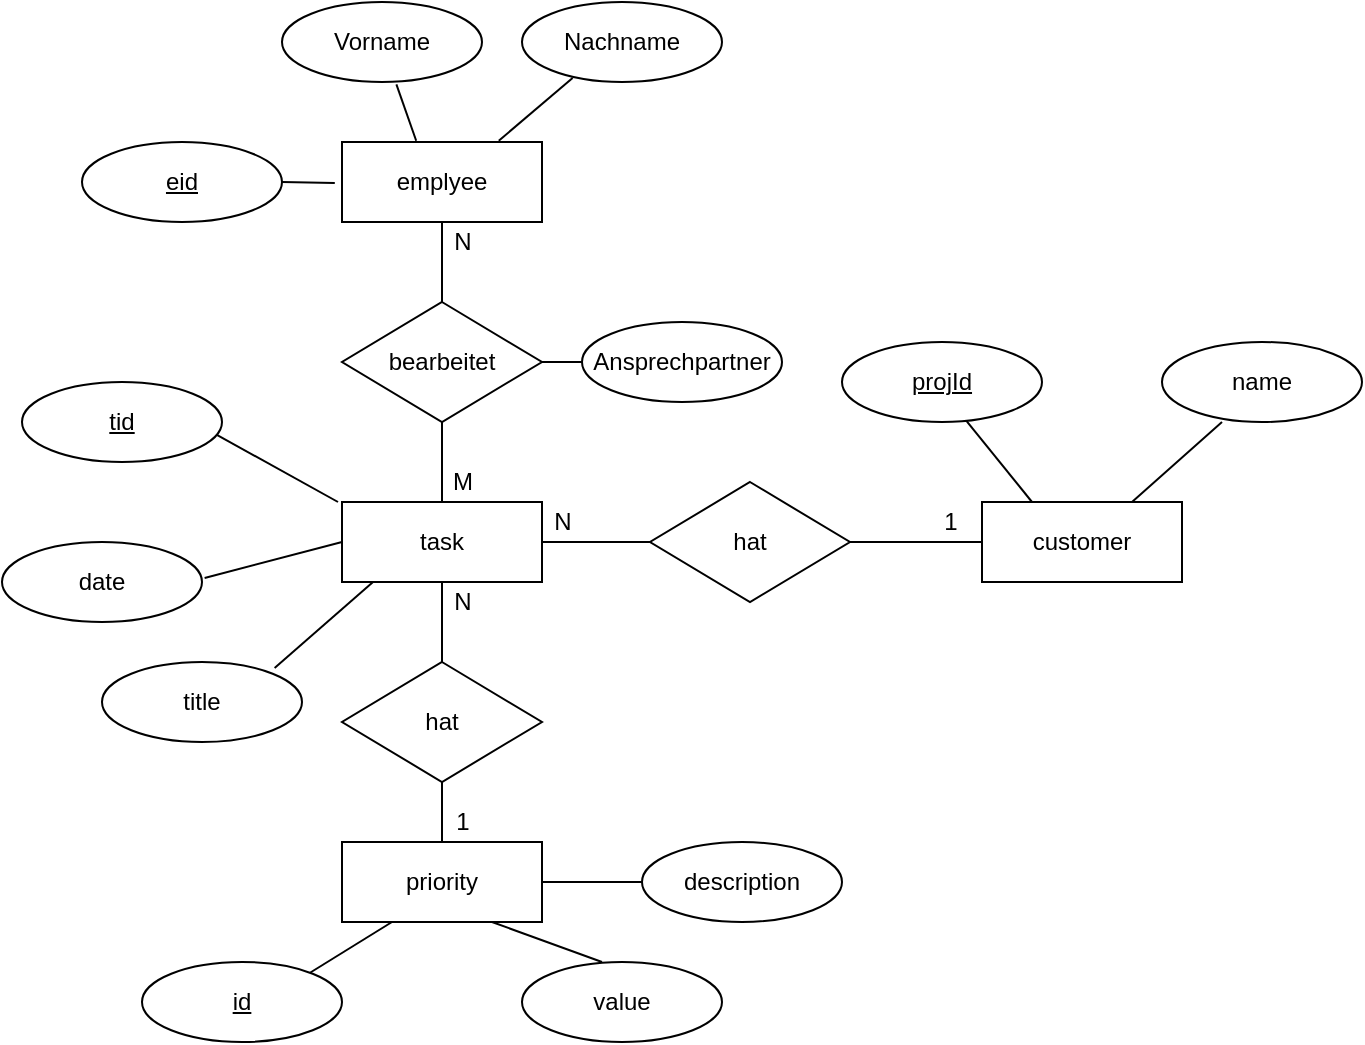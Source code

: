 <mxfile version="13.6.5">
    <diagram id="6hGFLwfOUW9BJ-s0fimq" name="Page-1">
        <mxGraphModel dx="1103" dy="494" grid="1" gridSize="10" guides="0" tooltips="1" connect="0" arrows="0" fold="1" page="1" pageScale="1" pageWidth="827" pageHeight="1169" math="0" shadow="0">
            <root>
                <mxCell id="0"/>
                <mxCell id="1" parent="0"/>
                <mxCell id="4" style="rounded=0;orthogonalLoop=1;jettySize=auto;html=1;entryX=0.972;entryY=0.658;entryDx=0;entryDy=0;endArrow=none;endFill=0;entryPerimeter=0;" parent="1" edge="1" target="35">
                    <mxGeometry relative="1" as="geometry">
                        <mxPoint x="200" y="500" as="targetPoint"/>
                        <mxPoint x="248" y="540" as="sourcePoint"/>
                    </mxGeometry>
                </mxCell>
                <mxCell id="6" style="edgeStyle=none;rounded=0;orthogonalLoop=1;jettySize=auto;html=1;entryX=0.863;entryY=0.075;entryDx=0;entryDy=0;entryPerimeter=0;endArrow=none;endFill=0;exitX=0.188;exitY=0.929;exitDx=0;exitDy=0;exitPerimeter=0;" parent="1" source="3" edge="1" target="34">
                    <mxGeometry relative="1" as="geometry">
                        <mxPoint x="314.8" y="499.32" as="targetPoint"/>
                        <mxPoint x="267" y="586" as="sourcePoint"/>
                    </mxGeometry>
                </mxCell>
                <mxCell id="3" value="task" style="whiteSpace=wrap;html=1;align=center;" parent="1" vertex="1">
                    <mxGeometry x="250" y="540" width="100" height="40" as="geometry"/>
                </mxCell>
                <mxCell id="8" style="edgeStyle=none;rounded=0;orthogonalLoop=1;jettySize=auto;html=1;exitX=0;exitY=0.5;exitDx=0;exitDy=0;entryX=1;entryY=0.5;entryDx=0;entryDy=0;endArrow=none;endFill=0;" parent="1" source="7" target="3" edge="1">
                    <mxGeometry relative="1" as="geometry"/>
                </mxCell>
                <mxCell id="11" style="edgeStyle=none;rounded=0;orthogonalLoop=1;jettySize=auto;html=1;exitX=1;exitY=0.5;exitDx=0;exitDy=0;entryX=0;entryY=0.5;entryDx=0;entryDy=0;endArrow=none;endFill=0;" parent="1" source="7" target="10" edge="1">
                    <mxGeometry relative="1" as="geometry"/>
                </mxCell>
                <mxCell id="7" value="hat" style="shape=rhombus;perimeter=rhombusPerimeter;whiteSpace=wrap;html=1;align=center;" parent="1" vertex="1">
                    <mxGeometry x="404" y="530" width="100" height="60" as="geometry"/>
                </mxCell>
                <mxCell id="9" value="priority" style="whiteSpace=wrap;html=1;align=center;" parent="1" vertex="1">
                    <mxGeometry x="250" y="710" width="100" height="40" as="geometry"/>
                </mxCell>
                <mxCell id="13" style="edgeStyle=none;rounded=0;orthogonalLoop=1;jettySize=auto;html=1;exitX=0.25;exitY=0;exitDx=0;exitDy=0;entryX=0.575;entryY=0.963;entryDx=0;entryDy=0;entryPerimeter=0;endArrow=none;endFill=0;" parent="1" source="10" edge="1">
                    <mxGeometry relative="1" as="geometry">
                        <mxPoint x="561.5" y="498.52" as="targetPoint"/>
                    </mxGeometry>
                </mxCell>
                <mxCell id="15" style="edgeStyle=none;rounded=0;orthogonalLoop=1;jettySize=auto;html=1;exitX=0.75;exitY=0;exitDx=0;exitDy=0;entryX=0.3;entryY=1;entryDx=0;entryDy=0;entryPerimeter=0;endArrow=none;endFill=0;" parent="1" source="10" edge="1">
                    <mxGeometry relative="1" as="geometry">
                        <mxPoint x="690" y="500" as="targetPoint"/>
                    </mxGeometry>
                </mxCell>
                <mxCell id="10" value="customer" style="whiteSpace=wrap;html=1;align=center;" parent="1" vertex="1">
                    <mxGeometry x="570" y="540" width="100" height="40" as="geometry"/>
                </mxCell>
                <mxCell id="18" style="edgeStyle=none;rounded=0;orthogonalLoop=1;jettySize=auto;html=1;exitX=0.5;exitY=0;exitDx=0;exitDy=0;entryX=0.5;entryY=1;entryDx=0;entryDy=0;endArrow=none;endFill=0;" parent="1" source="31" target="3" edge="1">
                    <mxGeometry relative="1" as="geometry"/>
                </mxCell>
                <mxCell id="19" style="edgeStyle=none;rounded=0;orthogonalLoop=1;jettySize=auto;html=1;exitX=0.5;exitY=1;exitDx=0;exitDy=0;entryX=0.5;entryY=0;entryDx=0;entryDy=0;endArrow=none;endFill=0;" parent="1" source="17" target="9" edge="1">
                    <mxGeometry relative="1" as="geometry"/>
                </mxCell>
                <mxCell id="17" value="hat" style="shape=rhombus;perimeter=rhombusPerimeter;whiteSpace=wrap;html=1;align=center;" parent="1" vertex="1">
                    <mxGeometry x="250" y="620" width="100" height="60" as="geometry"/>
                </mxCell>
                <mxCell id="21" style="edgeStyle=none;rounded=0;orthogonalLoop=1;jettySize=auto;html=1;exitX=0.83;exitY=0.15;exitDx=0;exitDy=0;entryX=0.25;entryY=1;entryDx=0;entryDy=0;endArrow=none;endFill=0;exitPerimeter=0;" parent="1" source="39" target="9" edge="1">
                    <mxGeometry relative="1" as="geometry">
                        <mxPoint x="230" y="770" as="sourcePoint"/>
                    </mxGeometry>
                </mxCell>
                <mxCell id="24" style="edgeStyle=none;rounded=0;orthogonalLoop=1;jettySize=auto;html=1;exitX=0;exitY=0.5;exitDx=0;exitDy=0;entryX=1;entryY=0.5;entryDx=0;entryDy=0;endArrow=none;endFill=0;" parent="1" target="9" edge="1">
                    <mxGeometry relative="1" as="geometry">
                        <mxPoint x="404" y="730" as="sourcePoint"/>
                    </mxGeometry>
                </mxCell>
                <mxCell id="25" style="edgeStyle=none;rounded=0;orthogonalLoop=1;jettySize=auto;html=1;exitX=0.5;exitY=0;exitDx=0;exitDy=0;entryX=0.75;entryY=1;entryDx=0;entryDy=0;endArrow=none;endFill=0;" parent="1" target="9" edge="1">
                    <mxGeometry relative="1" as="geometry">
                        <mxPoint x="380" y="770" as="sourcePoint"/>
                    </mxGeometry>
                </mxCell>
                <mxCell id="27" style="edgeStyle=none;rounded=0;orthogonalLoop=1;jettySize=auto;html=1;exitX=1.013;exitY=0.45;exitDx=0;exitDy=0;entryX=0;entryY=0.5;entryDx=0;entryDy=0;endArrow=none;endFill=0;exitPerimeter=0;" parent="1" target="3" edge="1" source="36">
                    <mxGeometry relative="1" as="geometry">
                        <mxPoint x="210" y="560" as="sourcePoint"/>
                    </mxGeometry>
                </mxCell>
                <mxCell id="28" value="1" style="text;html=1;resizable=0;autosize=1;align=center;verticalAlign=middle;points=[];fillColor=none;strokeColor=none;rounded=0;" parent="1" vertex="1">
                    <mxGeometry x="544" y="540" width="20" height="20" as="geometry"/>
                </mxCell>
                <mxCell id="29" value="N" style="text;html=1;resizable=0;autosize=1;align=center;verticalAlign=middle;points=[];fillColor=none;strokeColor=none;rounded=0;" parent="1" vertex="1">
                    <mxGeometry x="350" y="540" width="20" height="20" as="geometry"/>
                </mxCell>
                <mxCell id="30" value="1" style="text;html=1;resizable=0;autosize=1;align=center;verticalAlign=middle;points=[];fillColor=none;strokeColor=none;rounded=0;" parent="1" vertex="1">
                    <mxGeometry x="300" y="690" width="20" height="20" as="geometry"/>
                </mxCell>
                <mxCell id="31" value="N" style="text;html=1;resizable=0;autosize=1;align=center;verticalAlign=middle;points=[];fillColor=none;strokeColor=none;rounded=0;" parent="1" vertex="1">
                    <mxGeometry x="300" y="580" width="20" height="20" as="geometry"/>
                </mxCell>
                <mxCell id="32" style="edgeStyle=none;rounded=0;orthogonalLoop=1;jettySize=auto;html=1;exitX=0.5;exitY=0;exitDx=0;exitDy=0;endArrow=none;endFill=0;" parent="1" source="17" edge="1">
                    <mxGeometry relative="1" as="geometry">
                        <mxPoint x="300" y="600" as="sourcePoint"/>
                        <mxPoint x="300" y="580" as="targetPoint"/>
                    </mxGeometry>
                </mxCell>
                <mxCell id="34" value="title" style="ellipse;whiteSpace=wrap;html=1;align=center;" parent="1" vertex="1">
                    <mxGeometry x="130" y="620" width="100" height="40" as="geometry"/>
                </mxCell>
                <mxCell id="35" value="&lt;u&gt;tid&lt;/u&gt;" style="ellipse;whiteSpace=wrap;html=1;align=center;" parent="1" vertex="1">
                    <mxGeometry x="90" y="480" width="100" height="40" as="geometry"/>
                </mxCell>
                <mxCell id="36" value="date" style="ellipse;whiteSpace=wrap;html=1;align=center;" parent="1" vertex="1">
                    <mxGeometry x="80" y="560" width="100" height="40" as="geometry"/>
                </mxCell>
                <mxCell id="37" value="&lt;u&gt;projId&lt;/u&gt;" style="ellipse;whiteSpace=wrap;html=1;align=center;" parent="1" vertex="1">
                    <mxGeometry x="500" y="460" width="100" height="40" as="geometry"/>
                </mxCell>
                <mxCell id="38" value="name" style="ellipse;whiteSpace=wrap;html=1;align=center;" parent="1" vertex="1">
                    <mxGeometry x="660" y="460" width="100" height="40" as="geometry"/>
                </mxCell>
                <mxCell id="39" value="&lt;u&gt;id&lt;/u&gt;" style="ellipse;whiteSpace=wrap;html=1;align=center;" parent="1" vertex="1">
                    <mxGeometry x="150" y="770" width="100" height="40" as="geometry"/>
                </mxCell>
                <mxCell id="40" value="value" style="ellipse;whiteSpace=wrap;html=1;align=center;" parent="1" vertex="1">
                    <mxGeometry x="340" y="770" width="100" height="40" as="geometry"/>
                </mxCell>
                <mxCell id="41" value="description" style="ellipse;whiteSpace=wrap;html=1;align=center;" parent="1" vertex="1">
                    <mxGeometry x="400" y="710" width="100" height="40" as="geometry"/>
                </mxCell>
                <mxCell id="43" value="emplyee" style="whiteSpace=wrap;html=1;align=center;" vertex="1" parent="1">
                    <mxGeometry x="250" y="360" width="100" height="40" as="geometry"/>
                </mxCell>
                <mxCell id="44" value="bearbeitet" style="shape=rhombus;perimeter=rhombusPerimeter;whiteSpace=wrap;html=1;align=center;" vertex="1" parent="1">
                    <mxGeometry x="250" y="440" width="100" height="60" as="geometry"/>
                </mxCell>
                <mxCell id="45" style="edgeStyle=none;rounded=0;orthogonalLoop=1;jettySize=auto;html=1;exitX=0.5;exitY=0;exitDx=0;exitDy=0;endArrow=none;endFill=0;" edge="1" parent="1">
                    <mxGeometry relative="1" as="geometry">
                        <mxPoint x="300" y="440" as="sourcePoint"/>
                        <mxPoint x="300" y="400" as="targetPoint"/>
                    </mxGeometry>
                </mxCell>
                <mxCell id="46" style="edgeStyle=none;rounded=0;orthogonalLoop=1;jettySize=auto;html=1;exitX=0.5;exitY=0;exitDx=0;exitDy=0;endArrow=none;endFill=0;" edge="1" parent="1">
                    <mxGeometry relative="1" as="geometry">
                        <mxPoint x="300" y="540" as="sourcePoint"/>
                        <mxPoint x="300" y="500" as="targetPoint"/>
                    </mxGeometry>
                </mxCell>
                <mxCell id="47" value="N" style="text;html=1;resizable=0;autosize=1;align=center;verticalAlign=middle;points=[];fillColor=none;strokeColor=none;rounded=0;" vertex="1" parent="1">
                    <mxGeometry x="300" y="400" width="20" height="20" as="geometry"/>
                </mxCell>
                <mxCell id="49" value="M" style="text;html=1;resizable=0;autosize=1;align=center;verticalAlign=middle;points=[];fillColor=none;strokeColor=none;rounded=0;" vertex="1" parent="1">
                    <mxGeometry x="295" y="520" width="30" height="20" as="geometry"/>
                </mxCell>
                <mxCell id="50" value="&lt;u&gt;eid&lt;/u&gt;" style="ellipse;whiteSpace=wrap;html=1;align=center;" vertex="1" parent="1">
                    <mxGeometry x="120" y="360" width="100" height="40" as="geometry"/>
                </mxCell>
                <mxCell id="51" value="Vorname" style="ellipse;whiteSpace=wrap;html=1;align=center;" vertex="1" parent="1">
                    <mxGeometry x="220" y="290" width="100" height="40" as="geometry"/>
                </mxCell>
                <mxCell id="52" value="Nachname" style="ellipse;whiteSpace=wrap;html=1;align=center;" vertex="1" parent="1">
                    <mxGeometry x="340" y="290" width="100" height="40" as="geometry"/>
                </mxCell>
                <mxCell id="54" value="" style="endArrow=none;html=1;entryX=-0.036;entryY=0.511;entryDx=0;entryDy=0;entryPerimeter=0;" edge="1" parent="1" target="43">
                    <mxGeometry width="50" height="50" relative="1" as="geometry">
                        <mxPoint x="220" y="380" as="sourcePoint"/>
                        <mxPoint x="200" y="340" as="targetPoint"/>
                    </mxGeometry>
                </mxCell>
                <mxCell id="55" value="" style="endArrow=none;html=1;entryX=0.572;entryY=1.029;entryDx=0;entryDy=0;entryPerimeter=0;exitX=0.371;exitY=-0.016;exitDx=0;exitDy=0;exitPerimeter=0;" edge="1" parent="1" source="43" target="51">
                    <mxGeometry width="50" height="50" relative="1" as="geometry">
                        <mxPoint x="277" y="362" as="sourcePoint"/>
                        <mxPoint x="267" y="340" as="targetPoint"/>
                    </mxGeometry>
                </mxCell>
                <mxCell id="56" value="" style="endArrow=none;html=1;entryX=0.253;entryY=0.95;entryDx=0;entryDy=0;entryPerimeter=0;exitX=0.784;exitY=-0.016;exitDx=0;exitDy=0;exitPerimeter=0;" edge="1" parent="1" source="43" target="52">
                    <mxGeometry width="50" height="50" relative="1" as="geometry">
                        <mxPoint x="210" y="380" as="sourcePoint"/>
                        <mxPoint x="260" y="330" as="targetPoint"/>
                    </mxGeometry>
                </mxCell>
                <mxCell id="61" value="Ansprechpartner" style="ellipse;whiteSpace=wrap;html=1;align=center;" vertex="1" parent="1">
                    <mxGeometry x="370" y="450" width="100" height="40" as="geometry"/>
                </mxCell>
                <mxCell id="62" style="edgeStyle=none;rounded=0;orthogonalLoop=1;jettySize=auto;html=1;entryX=1;entryY=0.5;entryDx=0;entryDy=0;endArrow=none;endFill=0;" edge="1" parent="1">
                    <mxGeometry relative="1" as="geometry">
                        <mxPoint x="370" y="470" as="sourcePoint"/>
                        <mxPoint x="350" y="470" as="targetPoint"/>
                    </mxGeometry>
                </mxCell>
            </root>
        </mxGraphModel>
    </diagram>
</mxfile>